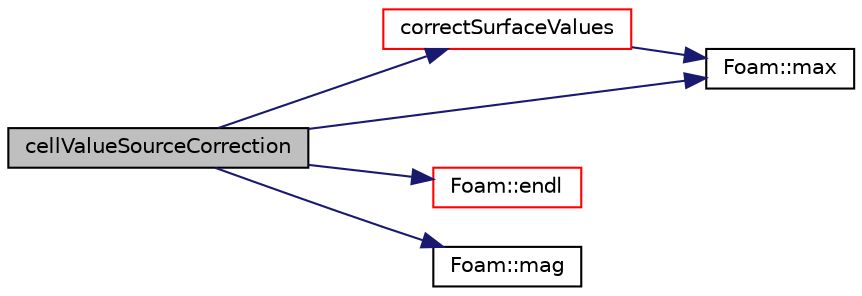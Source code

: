 digraph "cellValueSourceCorrection"
{
  bgcolor="transparent";
  edge [fontname="Helvetica",fontsize="10",labelfontname="Helvetica",labelfontsize="10"];
  node [fontname="Helvetica",fontsize="10",shape=record];
  rankdir="LR";
  Node336 [label="cellValueSourceCorrection",height=0.2,width=0.4,color="black", fillcolor="grey75", style="filled", fontcolor="black"];
  Node336 -> Node337 [color="midnightblue",fontsize="10",style="solid",fontname="Helvetica"];
  Node337 [label="correctSurfaceValues",height=0.2,width=0.4,color="red",URL="$a25049.html#a85e4067164c0d187844a02e1dab4506b",tooltip="Correct surface values due to emitted species. "];
  Node337 -> Node398 [color="midnightblue",fontsize="10",style="solid",fontname="Helvetica"];
  Node398 [label="Foam::max",height=0.2,width=0.4,color="black",URL="$a21851.html#ac993e906cf2774ae77e666bc24e81733"];
  Node336 -> Node347 [color="midnightblue",fontsize="10",style="solid",fontname="Helvetica"];
  Node347 [label="Foam::endl",height=0.2,width=0.4,color="red",URL="$a21851.html#a2db8fe02a0d3909e9351bb4275b23ce4",tooltip="Add newline and flush stream. "];
  Node336 -> Node409 [color="midnightblue",fontsize="10",style="solid",fontname="Helvetica"];
  Node409 [label="Foam::mag",height=0.2,width=0.4,color="black",URL="$a21851.html#a929da2a3fdcf3dacbbe0487d3a330dae"];
  Node336 -> Node398 [color="midnightblue",fontsize="10",style="solid",fontname="Helvetica"];
}
